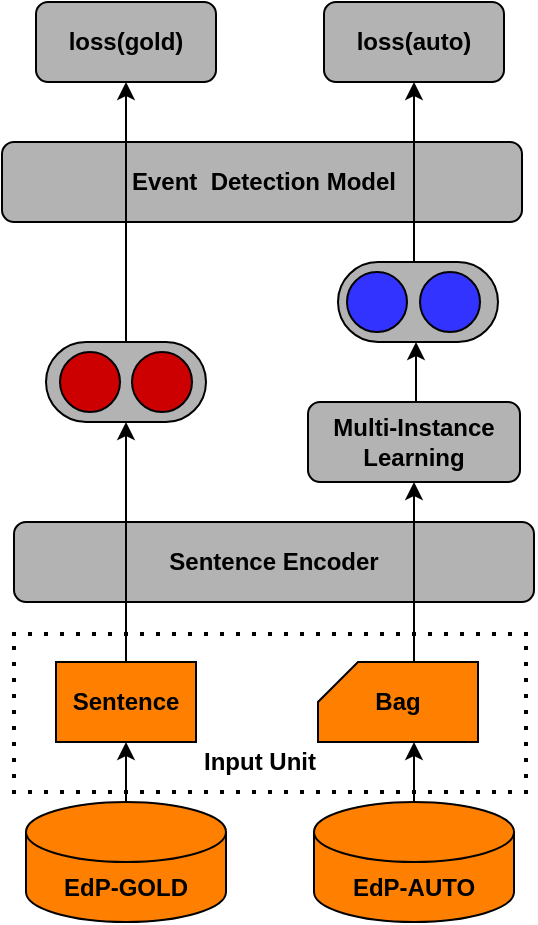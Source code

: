 <mxfile version="14.7.3" type="github">
  <diagram id="dobOyg4vtvWRXq0azZIz" name="Page-1">
    <mxGraphModel dx="782" dy="650" grid="1" gridSize="10" guides="1" tooltips="1" connect="1" arrows="1" fold="1" page="1" pageScale="1" pageWidth="827" pageHeight="1169" math="0" shadow="0">
      <root>
        <mxCell id="0" />
        <mxCell id="1" parent="0" />
        <mxCell id="5bSi_qPv952segXHp5Zx-3" value="&lt;b&gt;EdP-GOLD&lt;/b&gt;" style="shape=cylinder3;whiteSpace=wrap;html=1;boundedLbl=1;backgroundOutline=1;size=15;fillColor=#FF8000;" parent="1" vertex="1">
          <mxGeometry x="166" y="700" width="100" height="60" as="geometry" />
        </mxCell>
        <mxCell id="5bSi_qPv952segXHp5Zx-8" value="&lt;b&gt;Sentence&lt;/b&gt;" style="rounded=0;whiteSpace=wrap;html=1;fillColor=#FF8000;" parent="1" vertex="1">
          <mxGeometry x="181" y="630" width="70" height="40" as="geometry" />
        </mxCell>
        <mxCell id="5bSi_qPv952segXHp5Zx-9" value="&lt;b&gt;Bag&lt;/b&gt;" style="shape=card;whiteSpace=wrap;html=1;fillColor=#FF8000;size=20;" parent="1" vertex="1">
          <mxGeometry x="312" y="630" width="80" height="40" as="geometry" />
        </mxCell>
        <mxCell id="5bSi_qPv952segXHp5Zx-14" value="" style="endArrow=none;dashed=1;html=1;dashPattern=1 3;strokeWidth=2;" parent="1" edge="1">
          <mxGeometry width="50" height="50" relative="1" as="geometry">
            <mxPoint x="416" y="696" as="sourcePoint" />
            <mxPoint x="416" y="616" as="targetPoint" />
          </mxGeometry>
        </mxCell>
        <mxCell id="5bSi_qPv952segXHp5Zx-15" value="" style="endArrow=none;dashed=1;html=1;dashPattern=1 3;strokeWidth=2;" parent="1" edge="1">
          <mxGeometry width="50" height="50" relative="1" as="geometry">
            <mxPoint x="167" y="695" as="sourcePoint" />
            <mxPoint x="412" y="695" as="targetPoint" />
            <Array as="points">
              <mxPoint x="227" y="695" />
            </Array>
          </mxGeometry>
        </mxCell>
        <mxCell id="5bSi_qPv952segXHp5Zx-16" value="" style="endArrow=none;dashed=1;html=1;dashPattern=1 3;strokeWidth=2;" parent="1" edge="1">
          <mxGeometry width="50" height="50" relative="1" as="geometry">
            <mxPoint x="159" y="616" as="sourcePoint" />
            <mxPoint x="419" y="616" as="targetPoint" />
            <Array as="points">
              <mxPoint x="219" y="616" />
            </Array>
          </mxGeometry>
        </mxCell>
        <mxCell id="5bSi_qPv952segXHp5Zx-17" value="" style="endArrow=none;dashed=1;html=1;dashPattern=1 3;strokeWidth=2;" parent="1" edge="1">
          <mxGeometry width="50" height="50" relative="1" as="geometry">
            <mxPoint x="160" y="696" as="sourcePoint" />
            <mxPoint x="160" y="616" as="targetPoint" />
          </mxGeometry>
        </mxCell>
        <mxCell id="5bSi_qPv952segXHp5Zx-24" value="&lt;b&gt;EdP-AUTO&lt;/b&gt;" style="shape=cylinder3;whiteSpace=wrap;html=1;boundedLbl=1;backgroundOutline=1;size=15;fillColor=#FF8000;" parent="1" vertex="1">
          <mxGeometry x="310" y="700" width="100" height="60" as="geometry" />
        </mxCell>
        <mxCell id="5bSi_qPv952segXHp5Zx-26" value="&lt;b&gt;Input Unit&lt;/b&gt;" style="text;html=1;strokeColor=none;fillColor=none;align=center;verticalAlign=middle;whiteSpace=wrap;rounded=0;" parent="1" vertex="1">
          <mxGeometry x="252.5" y="670" width="60" height="20" as="geometry" />
        </mxCell>
        <mxCell id="5bSi_qPv952segXHp5Zx-30" value="" style="endArrow=classic;html=1;" parent="1" edge="1">
          <mxGeometry width="50" height="50" relative="1" as="geometry">
            <mxPoint x="360" y="700" as="sourcePoint" />
            <mxPoint x="360" y="670" as="targetPoint" />
          </mxGeometry>
        </mxCell>
        <mxCell id="5bSi_qPv952segXHp5Zx-31" value="" style="endArrow=classic;html=1;entryX=0.5;entryY=1;entryDx=0;entryDy=0;exitX=0.5;exitY=0;exitDx=0;exitDy=0;exitPerimeter=0;" parent="1" source="5bSi_qPv952segXHp5Zx-3" target="5bSi_qPv952segXHp5Zx-8" edge="1">
          <mxGeometry width="50" height="50" relative="1" as="geometry">
            <mxPoint x="330" y="710" as="sourcePoint" />
            <mxPoint x="380" y="660" as="targetPoint" />
          </mxGeometry>
        </mxCell>
        <mxCell id="5bSi_qPv952segXHp5Zx-33" value="" style="rounded=1;whiteSpace=wrap;html=1;fillColor=#B3B3B3;" parent="1" vertex="1">
          <mxGeometry x="160" y="560" width="260" height="40" as="geometry" />
        </mxCell>
        <mxCell id="5bSi_qPv952segXHp5Zx-34" value="&lt;b&gt;Sentence Encoder&lt;/b&gt;" style="text;html=1;strokeColor=none;fillColor=none;align=center;verticalAlign=middle;whiteSpace=wrap;rounded=0;" parent="1" vertex="1">
          <mxGeometry x="220" y="570" width="140" height="20" as="geometry" />
        </mxCell>
        <mxCell id="5bSi_qPv952segXHp5Zx-35" value="&lt;b&gt;Multi-Instance Learning&lt;/b&gt;" style="rounded=1;whiteSpace=wrap;html=1;fillColor=#B3B3B3;" parent="1" vertex="1">
          <mxGeometry x="307" y="500" width="106" height="40" as="geometry" />
        </mxCell>
        <mxCell id="5bSi_qPv952segXHp5Zx-37" value="" style="rounded=1;whiteSpace=wrap;html=1;fillColor=#B3B3B3;arcSize=50;" parent="1" vertex="1">
          <mxGeometry x="176" y="470" width="80" height="40" as="geometry" />
        </mxCell>
        <mxCell id="5bSi_qPv952segXHp5Zx-39" value="" style="ellipse;whiteSpace=wrap;html=1;aspect=fixed;fillColor=#CC0000;" parent="1" vertex="1">
          <mxGeometry x="183" y="475" width="30" height="30" as="geometry" />
        </mxCell>
        <mxCell id="5bSi_qPv952segXHp5Zx-40" value="" style="ellipse;whiteSpace=wrap;html=1;aspect=fixed;fillColor=#CC0000;" parent="1" vertex="1">
          <mxGeometry x="219" y="475" width="30" height="30" as="geometry" />
        </mxCell>
        <mxCell id="5bSi_qPv952segXHp5Zx-41" value="" style="rounded=1;whiteSpace=wrap;html=1;fillColor=#B3B3B3;arcSize=50;" parent="1" vertex="1">
          <mxGeometry x="322" y="430" width="80" height="40" as="geometry" />
        </mxCell>
        <mxCell id="5bSi_qPv952segXHp5Zx-43" value="" style="ellipse;whiteSpace=wrap;html=1;aspect=fixed;fillColor=#3333FF;" parent="1" vertex="1">
          <mxGeometry x="326.5" y="435" width="30" height="30" as="geometry" />
        </mxCell>
        <mxCell id="5bSi_qPv952segXHp5Zx-44" value="" style="ellipse;whiteSpace=wrap;html=1;aspect=fixed;fillColor=#3333FF;" parent="1" vertex="1">
          <mxGeometry x="363" y="435" width="30" height="30" as="geometry" />
        </mxCell>
        <mxCell id="5bSi_qPv952segXHp5Zx-46" value="" style="rounded=1;whiteSpace=wrap;html=1;fillColor=#B3B3B3;" parent="1" vertex="1">
          <mxGeometry x="154" y="370" width="260" height="40" as="geometry" />
        </mxCell>
        <mxCell id="5bSi_qPv952segXHp5Zx-47" value="&lt;b&gt;Event&amp;nbsp; Detection Model&lt;/b&gt;" style="text;html=1;strokeColor=none;fillColor=none;align=center;verticalAlign=middle;whiteSpace=wrap;rounded=0;" parent="1" vertex="1">
          <mxGeometry x="190" y="380" width="190" height="20" as="geometry" />
        </mxCell>
        <mxCell id="5bSi_qPv952segXHp5Zx-51" value="&lt;b&gt;loss(gold)&lt;/b&gt;" style="rounded=1;whiteSpace=wrap;html=1;fillColor=#B3B3B3;" parent="1" vertex="1">
          <mxGeometry x="171" y="300" width="90" height="40" as="geometry" />
        </mxCell>
        <mxCell id="5bSi_qPv952segXHp5Zx-53" value="&lt;b&gt;loss(auto)&lt;/b&gt;" style="rounded=1;whiteSpace=wrap;html=1;fillColor=#B3B3B3;" parent="1" vertex="1">
          <mxGeometry x="315" y="300" width="90" height="40" as="geometry" />
        </mxCell>
        <mxCell id="5bSi_qPv952segXHp5Zx-57" value="" style="endArrow=classic;html=1;" parent="1" edge="1">
          <mxGeometry width="50" height="50" relative="1" as="geometry">
            <mxPoint x="216" y="630" as="sourcePoint" />
            <mxPoint x="216" y="510" as="targetPoint" />
          </mxGeometry>
        </mxCell>
        <mxCell id="5bSi_qPv952segXHp5Zx-58" value="" style="endArrow=classic;html=1;" parent="1" edge="1">
          <mxGeometry width="50" height="50" relative="1" as="geometry">
            <mxPoint x="360" y="630" as="sourcePoint" />
            <mxPoint x="360" y="540" as="targetPoint" />
          </mxGeometry>
        </mxCell>
        <mxCell id="5bSi_qPv952segXHp5Zx-66" value="" style="endArrow=classic;html=1;entryX=0.5;entryY=1;entryDx=0;entryDy=0;" parent="1" edge="1">
          <mxGeometry width="50" height="50" relative="1" as="geometry">
            <mxPoint x="361" y="500" as="sourcePoint" />
            <mxPoint x="361" y="470" as="targetPoint" />
          </mxGeometry>
        </mxCell>
        <mxCell id="5bSi_qPv952segXHp5Zx-67" value="" style="endArrow=classic;html=1;entryX=0.5;entryY=1;entryDx=0;entryDy=0;exitX=0.5;exitY=0;exitDx=0;exitDy=0;" parent="1" source="5bSi_qPv952segXHp5Zx-37" target="5bSi_qPv952segXHp5Zx-51" edge="1">
          <mxGeometry width="50" height="50" relative="1" as="geometry">
            <mxPoint x="390" y="560" as="sourcePoint" />
            <mxPoint x="440" y="510" as="targetPoint" />
          </mxGeometry>
        </mxCell>
        <mxCell id="5bSi_qPv952segXHp5Zx-68" value="" style="endArrow=classic;html=1;entryX=0.5;entryY=1;entryDx=0;entryDy=0;" parent="1" target="5bSi_qPv952segXHp5Zx-53" edge="1">
          <mxGeometry width="50" height="50" relative="1" as="geometry">
            <mxPoint x="360" y="430" as="sourcePoint" />
            <mxPoint x="440" y="510" as="targetPoint" />
          </mxGeometry>
        </mxCell>
      </root>
    </mxGraphModel>
  </diagram>
</mxfile>

